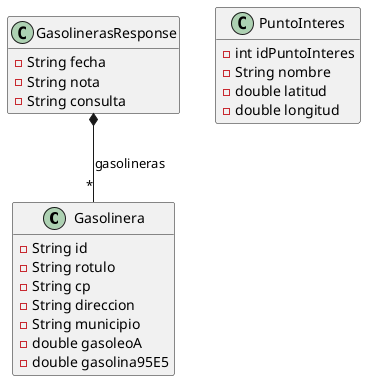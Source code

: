 @startuml

hide empty members

class Gasolinera {
    - String id
    - String rotulo
    - String cp
    - String direccion
    - String municipio
    - double gasoleoA
    - double gasolina95E5
}

class GasolinerasResponse {
    - String fecha
    - String nota
    - String consulta
}

GasolinerasResponse *-- "*" Gasolinera : gasolineras

class PuntoInteres {
    - int idPuntoInteres
    - String nombre
    - double latitud
    - double longitud
}

@enduml
